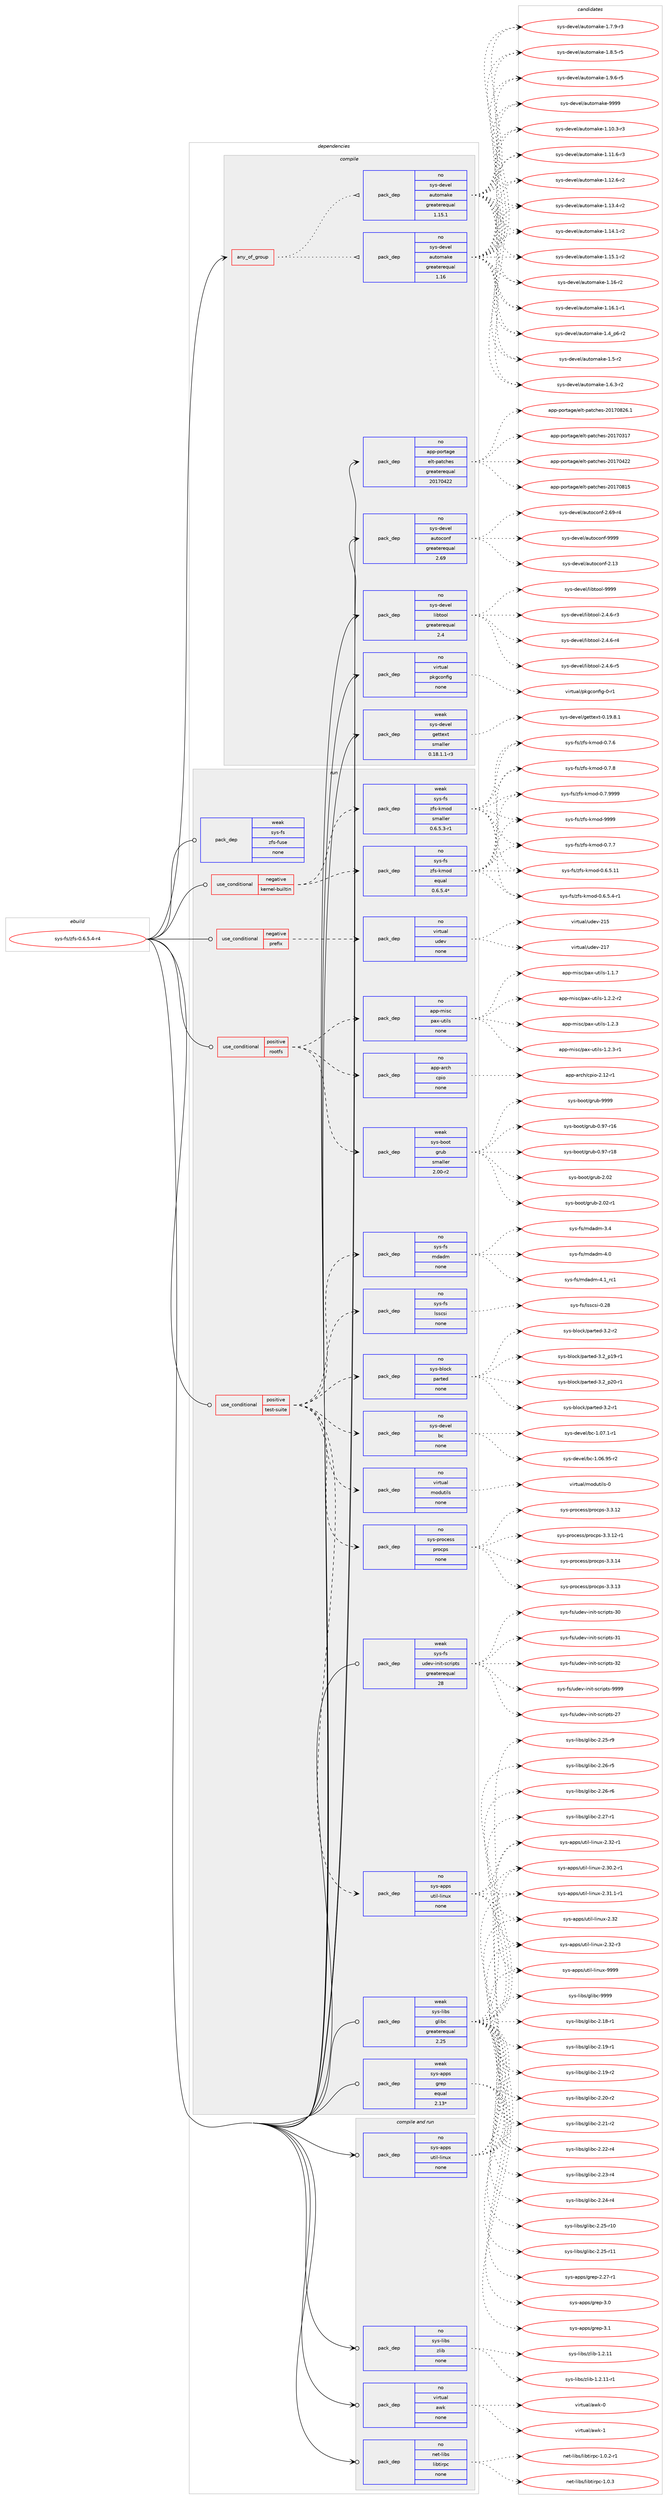 digraph prolog {

# *************
# Graph options
# *************

newrank=true;
concentrate=true;
compound=true;
graph [rankdir=LR,fontname=Helvetica,fontsize=10,ranksep=1.5];#, ranksep=2.5, nodesep=0.2];
edge  [arrowhead=vee];
node  [fontname=Helvetica,fontsize=10];

# **********
# The ebuild
# **********

subgraph cluster_leftcol {
color=gray;
rank=same;
label=<<i>ebuild</i>>;
id [label="sys-fs/zfs-0.6.5.4-r4", color=red, width=4, href="../sys-fs/zfs-0.6.5.4-r4.svg"];
}

# ****************
# The dependencies
# ****************

subgraph cluster_midcol {
color=gray;
label=<<i>dependencies</i>>;
subgraph cluster_compile {
fillcolor="#eeeeee";
style=filled;
label=<<i>compile</i>>;
subgraph any67 {
dependency6758 [label=<<TABLE BORDER="0" CELLBORDER="1" CELLSPACING="0" CELLPADDING="4"><TR><TD CELLPADDING="10">any_of_group</TD></TR></TABLE>>, shape=none, color=red];subgraph pack6018 {
dependency6759 [label=<<TABLE BORDER="0" CELLBORDER="1" CELLSPACING="0" CELLPADDING="4" WIDTH="220"><TR><TD ROWSPAN="6" CELLPADDING="30">pack_dep</TD></TR><TR><TD WIDTH="110">no</TD></TR><TR><TD>sys-devel</TD></TR><TR><TD>automake</TD></TR><TR><TD>greaterequal</TD></TR><TR><TD>1.16</TD></TR></TABLE>>, shape=none, color=blue];
}
dependency6758:e -> dependency6759:w [weight=20,style="dotted",arrowhead="oinv"];
subgraph pack6019 {
dependency6760 [label=<<TABLE BORDER="0" CELLBORDER="1" CELLSPACING="0" CELLPADDING="4" WIDTH="220"><TR><TD ROWSPAN="6" CELLPADDING="30">pack_dep</TD></TR><TR><TD WIDTH="110">no</TD></TR><TR><TD>sys-devel</TD></TR><TR><TD>automake</TD></TR><TR><TD>greaterequal</TD></TR><TR><TD>1.15.1</TD></TR></TABLE>>, shape=none, color=blue];
}
dependency6758:e -> dependency6760:w [weight=20,style="dotted",arrowhead="oinv"];
}
id:e -> dependency6758:w [weight=20,style="solid",arrowhead="vee"];
subgraph pack6020 {
dependency6761 [label=<<TABLE BORDER="0" CELLBORDER="1" CELLSPACING="0" CELLPADDING="4" WIDTH="220"><TR><TD ROWSPAN="6" CELLPADDING="30">pack_dep</TD></TR><TR><TD WIDTH="110">no</TD></TR><TR><TD>app-portage</TD></TR><TR><TD>elt-patches</TD></TR><TR><TD>greaterequal</TD></TR><TR><TD>20170422</TD></TR></TABLE>>, shape=none, color=blue];
}
id:e -> dependency6761:w [weight=20,style="solid",arrowhead="vee"];
subgraph pack6021 {
dependency6762 [label=<<TABLE BORDER="0" CELLBORDER="1" CELLSPACING="0" CELLPADDING="4" WIDTH="220"><TR><TD ROWSPAN="6" CELLPADDING="30">pack_dep</TD></TR><TR><TD WIDTH="110">no</TD></TR><TR><TD>sys-devel</TD></TR><TR><TD>autoconf</TD></TR><TR><TD>greaterequal</TD></TR><TR><TD>2.69</TD></TR></TABLE>>, shape=none, color=blue];
}
id:e -> dependency6762:w [weight=20,style="solid",arrowhead="vee"];
subgraph pack6022 {
dependency6763 [label=<<TABLE BORDER="0" CELLBORDER="1" CELLSPACING="0" CELLPADDING="4" WIDTH="220"><TR><TD ROWSPAN="6" CELLPADDING="30">pack_dep</TD></TR><TR><TD WIDTH="110">no</TD></TR><TR><TD>sys-devel</TD></TR><TR><TD>libtool</TD></TR><TR><TD>greaterequal</TD></TR><TR><TD>2.4</TD></TR></TABLE>>, shape=none, color=blue];
}
id:e -> dependency6763:w [weight=20,style="solid",arrowhead="vee"];
subgraph pack6023 {
dependency6764 [label=<<TABLE BORDER="0" CELLBORDER="1" CELLSPACING="0" CELLPADDING="4" WIDTH="220"><TR><TD ROWSPAN="6" CELLPADDING="30">pack_dep</TD></TR><TR><TD WIDTH="110">no</TD></TR><TR><TD>virtual</TD></TR><TR><TD>pkgconfig</TD></TR><TR><TD>none</TD></TR><TR><TD></TD></TR></TABLE>>, shape=none, color=blue];
}
id:e -> dependency6764:w [weight=20,style="solid",arrowhead="vee"];
subgraph pack6024 {
dependency6765 [label=<<TABLE BORDER="0" CELLBORDER="1" CELLSPACING="0" CELLPADDING="4" WIDTH="220"><TR><TD ROWSPAN="6" CELLPADDING="30">pack_dep</TD></TR><TR><TD WIDTH="110">weak</TD></TR><TR><TD>sys-devel</TD></TR><TR><TD>gettext</TD></TR><TR><TD>smaller</TD></TR><TR><TD>0.18.1.1-r3</TD></TR></TABLE>>, shape=none, color=blue];
}
id:e -> dependency6765:w [weight=20,style="solid",arrowhead="vee"];
}
subgraph cluster_compileandrun {
fillcolor="#eeeeee";
style=filled;
label=<<i>compile and run</i>>;
subgraph pack6025 {
dependency6766 [label=<<TABLE BORDER="0" CELLBORDER="1" CELLSPACING="0" CELLPADDING="4" WIDTH="220"><TR><TD ROWSPAN="6" CELLPADDING="30">pack_dep</TD></TR><TR><TD WIDTH="110">no</TD></TR><TR><TD>net-libs</TD></TR><TR><TD>libtirpc</TD></TR><TR><TD>none</TD></TR><TR><TD></TD></TR></TABLE>>, shape=none, color=blue];
}
id:e -> dependency6766:w [weight=20,style="solid",arrowhead="odotvee"];
subgraph pack6026 {
dependency6767 [label=<<TABLE BORDER="0" CELLBORDER="1" CELLSPACING="0" CELLPADDING="4" WIDTH="220"><TR><TD ROWSPAN="6" CELLPADDING="30">pack_dep</TD></TR><TR><TD WIDTH="110">no</TD></TR><TR><TD>sys-apps</TD></TR><TR><TD>util-linux</TD></TR><TR><TD>none</TD></TR><TR><TD></TD></TR></TABLE>>, shape=none, color=blue];
}
id:e -> dependency6767:w [weight=20,style="solid",arrowhead="odotvee"];
subgraph pack6027 {
dependency6768 [label=<<TABLE BORDER="0" CELLBORDER="1" CELLSPACING="0" CELLPADDING="4" WIDTH="220"><TR><TD ROWSPAN="6" CELLPADDING="30">pack_dep</TD></TR><TR><TD WIDTH="110">no</TD></TR><TR><TD>sys-libs</TD></TR><TR><TD>zlib</TD></TR><TR><TD>none</TD></TR><TR><TD></TD></TR></TABLE>>, shape=none, color=blue];
}
id:e -> dependency6768:w [weight=20,style="solid",arrowhead="odotvee"];
subgraph pack6028 {
dependency6769 [label=<<TABLE BORDER="0" CELLBORDER="1" CELLSPACING="0" CELLPADDING="4" WIDTH="220"><TR><TD ROWSPAN="6" CELLPADDING="30">pack_dep</TD></TR><TR><TD WIDTH="110">no</TD></TR><TR><TD>virtual</TD></TR><TR><TD>awk</TD></TR><TR><TD>none</TD></TR><TR><TD></TD></TR></TABLE>>, shape=none, color=blue];
}
id:e -> dependency6769:w [weight=20,style="solid",arrowhead="odotvee"];
}
subgraph cluster_run {
fillcolor="#eeeeee";
style=filled;
label=<<i>run</i>>;
subgraph cond674 {
dependency6770 [label=<<TABLE BORDER="0" CELLBORDER="1" CELLSPACING="0" CELLPADDING="4"><TR><TD ROWSPAN="3" CELLPADDING="10">use_conditional</TD></TR><TR><TD>negative</TD></TR><TR><TD>kernel-builtin</TD></TR></TABLE>>, shape=none, color=red];
subgraph pack6029 {
dependency6771 [label=<<TABLE BORDER="0" CELLBORDER="1" CELLSPACING="0" CELLPADDING="4" WIDTH="220"><TR><TD ROWSPAN="6" CELLPADDING="30">pack_dep</TD></TR><TR><TD WIDTH="110">no</TD></TR><TR><TD>sys-fs</TD></TR><TR><TD>zfs-kmod</TD></TR><TR><TD>equal</TD></TR><TR><TD>0.6.5.4*</TD></TR></TABLE>>, shape=none, color=blue];
}
dependency6770:e -> dependency6771:w [weight=20,style="dashed",arrowhead="vee"];
subgraph pack6030 {
dependency6772 [label=<<TABLE BORDER="0" CELLBORDER="1" CELLSPACING="0" CELLPADDING="4" WIDTH="220"><TR><TD ROWSPAN="6" CELLPADDING="30">pack_dep</TD></TR><TR><TD WIDTH="110">weak</TD></TR><TR><TD>sys-fs</TD></TR><TR><TD>zfs-kmod</TD></TR><TR><TD>smaller</TD></TR><TR><TD>0.6.5.3-r1</TD></TR></TABLE>>, shape=none, color=blue];
}
dependency6770:e -> dependency6772:w [weight=20,style="dashed",arrowhead="vee"];
}
id:e -> dependency6770:w [weight=20,style="solid",arrowhead="odot"];
subgraph cond675 {
dependency6773 [label=<<TABLE BORDER="0" CELLBORDER="1" CELLSPACING="0" CELLPADDING="4"><TR><TD ROWSPAN="3" CELLPADDING="10">use_conditional</TD></TR><TR><TD>negative</TD></TR><TR><TD>prefix</TD></TR></TABLE>>, shape=none, color=red];
subgraph pack6031 {
dependency6774 [label=<<TABLE BORDER="0" CELLBORDER="1" CELLSPACING="0" CELLPADDING="4" WIDTH="220"><TR><TD ROWSPAN="6" CELLPADDING="30">pack_dep</TD></TR><TR><TD WIDTH="110">no</TD></TR><TR><TD>virtual</TD></TR><TR><TD>udev</TD></TR><TR><TD>none</TD></TR><TR><TD></TD></TR></TABLE>>, shape=none, color=blue];
}
dependency6773:e -> dependency6774:w [weight=20,style="dashed",arrowhead="vee"];
}
id:e -> dependency6773:w [weight=20,style="solid",arrowhead="odot"];
subgraph cond676 {
dependency6775 [label=<<TABLE BORDER="0" CELLBORDER="1" CELLSPACING="0" CELLPADDING="4"><TR><TD ROWSPAN="3" CELLPADDING="10">use_conditional</TD></TR><TR><TD>positive</TD></TR><TR><TD>rootfs</TD></TR></TABLE>>, shape=none, color=red];
subgraph pack6032 {
dependency6776 [label=<<TABLE BORDER="0" CELLBORDER="1" CELLSPACING="0" CELLPADDING="4" WIDTH="220"><TR><TD ROWSPAN="6" CELLPADDING="30">pack_dep</TD></TR><TR><TD WIDTH="110">no</TD></TR><TR><TD>app-arch</TD></TR><TR><TD>cpio</TD></TR><TR><TD>none</TD></TR><TR><TD></TD></TR></TABLE>>, shape=none, color=blue];
}
dependency6775:e -> dependency6776:w [weight=20,style="dashed",arrowhead="vee"];
subgraph pack6033 {
dependency6777 [label=<<TABLE BORDER="0" CELLBORDER="1" CELLSPACING="0" CELLPADDING="4" WIDTH="220"><TR><TD ROWSPAN="6" CELLPADDING="30">pack_dep</TD></TR><TR><TD WIDTH="110">no</TD></TR><TR><TD>app-misc</TD></TR><TR><TD>pax-utils</TD></TR><TR><TD>none</TD></TR><TR><TD></TD></TR></TABLE>>, shape=none, color=blue];
}
dependency6775:e -> dependency6777:w [weight=20,style="dashed",arrowhead="vee"];
subgraph pack6034 {
dependency6778 [label=<<TABLE BORDER="0" CELLBORDER="1" CELLSPACING="0" CELLPADDING="4" WIDTH="220"><TR><TD ROWSPAN="6" CELLPADDING="30">pack_dep</TD></TR><TR><TD WIDTH="110">weak</TD></TR><TR><TD>sys-boot</TD></TR><TR><TD>grub</TD></TR><TR><TD>smaller</TD></TR><TR><TD>2.00-r2</TD></TR></TABLE>>, shape=none, color=blue];
}
dependency6775:e -> dependency6778:w [weight=20,style="dashed",arrowhead="vee"];
}
id:e -> dependency6775:w [weight=20,style="solid",arrowhead="odot"];
subgraph cond677 {
dependency6779 [label=<<TABLE BORDER="0" CELLBORDER="1" CELLSPACING="0" CELLPADDING="4"><TR><TD ROWSPAN="3" CELLPADDING="10">use_conditional</TD></TR><TR><TD>positive</TD></TR><TR><TD>test-suite</TD></TR></TABLE>>, shape=none, color=red];
subgraph pack6035 {
dependency6780 [label=<<TABLE BORDER="0" CELLBORDER="1" CELLSPACING="0" CELLPADDING="4" WIDTH="220"><TR><TD ROWSPAN="6" CELLPADDING="30">pack_dep</TD></TR><TR><TD WIDTH="110">no</TD></TR><TR><TD>sys-apps</TD></TR><TR><TD>util-linux</TD></TR><TR><TD>none</TD></TR><TR><TD></TD></TR></TABLE>>, shape=none, color=blue];
}
dependency6779:e -> dependency6780:w [weight=20,style="dashed",arrowhead="vee"];
subgraph pack6036 {
dependency6781 [label=<<TABLE BORDER="0" CELLBORDER="1" CELLSPACING="0" CELLPADDING="4" WIDTH="220"><TR><TD ROWSPAN="6" CELLPADDING="30">pack_dep</TD></TR><TR><TD WIDTH="110">no</TD></TR><TR><TD>sys-devel</TD></TR><TR><TD>bc</TD></TR><TR><TD>none</TD></TR><TR><TD></TD></TR></TABLE>>, shape=none, color=blue];
}
dependency6779:e -> dependency6781:w [weight=20,style="dashed",arrowhead="vee"];
subgraph pack6037 {
dependency6782 [label=<<TABLE BORDER="0" CELLBORDER="1" CELLSPACING="0" CELLPADDING="4" WIDTH="220"><TR><TD ROWSPAN="6" CELLPADDING="30">pack_dep</TD></TR><TR><TD WIDTH="110">no</TD></TR><TR><TD>sys-block</TD></TR><TR><TD>parted</TD></TR><TR><TD>none</TD></TR><TR><TD></TD></TR></TABLE>>, shape=none, color=blue];
}
dependency6779:e -> dependency6782:w [weight=20,style="dashed",arrowhead="vee"];
subgraph pack6038 {
dependency6783 [label=<<TABLE BORDER="0" CELLBORDER="1" CELLSPACING="0" CELLPADDING="4" WIDTH="220"><TR><TD ROWSPAN="6" CELLPADDING="30">pack_dep</TD></TR><TR><TD WIDTH="110">no</TD></TR><TR><TD>sys-fs</TD></TR><TR><TD>lsscsi</TD></TR><TR><TD>none</TD></TR><TR><TD></TD></TR></TABLE>>, shape=none, color=blue];
}
dependency6779:e -> dependency6783:w [weight=20,style="dashed",arrowhead="vee"];
subgraph pack6039 {
dependency6784 [label=<<TABLE BORDER="0" CELLBORDER="1" CELLSPACING="0" CELLPADDING="4" WIDTH="220"><TR><TD ROWSPAN="6" CELLPADDING="30">pack_dep</TD></TR><TR><TD WIDTH="110">no</TD></TR><TR><TD>sys-fs</TD></TR><TR><TD>mdadm</TD></TR><TR><TD>none</TD></TR><TR><TD></TD></TR></TABLE>>, shape=none, color=blue];
}
dependency6779:e -> dependency6784:w [weight=20,style="dashed",arrowhead="vee"];
subgraph pack6040 {
dependency6785 [label=<<TABLE BORDER="0" CELLBORDER="1" CELLSPACING="0" CELLPADDING="4" WIDTH="220"><TR><TD ROWSPAN="6" CELLPADDING="30">pack_dep</TD></TR><TR><TD WIDTH="110">no</TD></TR><TR><TD>sys-process</TD></TR><TR><TD>procps</TD></TR><TR><TD>none</TD></TR><TR><TD></TD></TR></TABLE>>, shape=none, color=blue];
}
dependency6779:e -> dependency6785:w [weight=20,style="dashed",arrowhead="vee"];
subgraph pack6041 {
dependency6786 [label=<<TABLE BORDER="0" CELLBORDER="1" CELLSPACING="0" CELLPADDING="4" WIDTH="220"><TR><TD ROWSPAN="6" CELLPADDING="30">pack_dep</TD></TR><TR><TD WIDTH="110">no</TD></TR><TR><TD>virtual</TD></TR><TR><TD>modutils</TD></TR><TR><TD>none</TD></TR><TR><TD></TD></TR></TABLE>>, shape=none, color=blue];
}
dependency6779:e -> dependency6786:w [weight=20,style="dashed",arrowhead="vee"];
}
id:e -> dependency6779:w [weight=20,style="solid",arrowhead="odot"];
subgraph pack6042 {
dependency6787 [label=<<TABLE BORDER="0" CELLBORDER="1" CELLSPACING="0" CELLPADDING="4" WIDTH="220"><TR><TD ROWSPAN="6" CELLPADDING="30">pack_dep</TD></TR><TR><TD WIDTH="110">weak</TD></TR><TR><TD>sys-apps</TD></TR><TR><TD>grep</TD></TR><TR><TD>equal</TD></TR><TR><TD>2.13*</TD></TR></TABLE>>, shape=none, color=blue];
}
id:e -> dependency6787:w [weight=20,style="solid",arrowhead="odot"];
subgraph pack6043 {
dependency6788 [label=<<TABLE BORDER="0" CELLBORDER="1" CELLSPACING="0" CELLPADDING="4" WIDTH="220"><TR><TD ROWSPAN="6" CELLPADDING="30">pack_dep</TD></TR><TR><TD WIDTH="110">weak</TD></TR><TR><TD>sys-fs</TD></TR><TR><TD>udev-init-scripts</TD></TR><TR><TD>greaterequal</TD></TR><TR><TD>28</TD></TR></TABLE>>, shape=none, color=blue];
}
id:e -> dependency6788:w [weight=20,style="solid",arrowhead="odot"];
subgraph pack6044 {
dependency6789 [label=<<TABLE BORDER="0" CELLBORDER="1" CELLSPACING="0" CELLPADDING="4" WIDTH="220"><TR><TD ROWSPAN="6" CELLPADDING="30">pack_dep</TD></TR><TR><TD WIDTH="110">weak</TD></TR><TR><TD>sys-fs</TD></TR><TR><TD>zfs-fuse</TD></TR><TR><TD>none</TD></TR><TR><TD></TD></TR></TABLE>>, shape=none, color=blue];
}
id:e -> dependency6789:w [weight=20,style="solid",arrowhead="odot"];
subgraph pack6045 {
dependency6790 [label=<<TABLE BORDER="0" CELLBORDER="1" CELLSPACING="0" CELLPADDING="4" WIDTH="220"><TR><TD ROWSPAN="6" CELLPADDING="30">pack_dep</TD></TR><TR><TD WIDTH="110">weak</TD></TR><TR><TD>sys-libs</TD></TR><TR><TD>glibc</TD></TR><TR><TD>greaterequal</TD></TR><TR><TD>2.25</TD></TR></TABLE>>, shape=none, color=blue];
}
id:e -> dependency6790:w [weight=20,style="solid",arrowhead="odot"];
}
}

# **************
# The candidates
# **************

subgraph cluster_choices {
rank=same;
color=gray;
label=<<i>candidates</i>>;

subgraph choice6018 {
color=black;
nodesep=1;
choice11512111545100101118101108479711711611110997107101454946494846514511451 [label="sys-devel/automake-1.10.3-r3", color=red, width=4,href="../sys-devel/automake-1.10.3-r3.svg"];
choice11512111545100101118101108479711711611110997107101454946494946544511451 [label="sys-devel/automake-1.11.6-r3", color=red, width=4,href="../sys-devel/automake-1.11.6-r3.svg"];
choice11512111545100101118101108479711711611110997107101454946495046544511450 [label="sys-devel/automake-1.12.6-r2", color=red, width=4,href="../sys-devel/automake-1.12.6-r2.svg"];
choice11512111545100101118101108479711711611110997107101454946495146524511450 [label="sys-devel/automake-1.13.4-r2", color=red, width=4,href="../sys-devel/automake-1.13.4-r2.svg"];
choice11512111545100101118101108479711711611110997107101454946495246494511450 [label="sys-devel/automake-1.14.1-r2", color=red, width=4,href="../sys-devel/automake-1.14.1-r2.svg"];
choice11512111545100101118101108479711711611110997107101454946495346494511450 [label="sys-devel/automake-1.15.1-r2", color=red, width=4,href="../sys-devel/automake-1.15.1-r2.svg"];
choice1151211154510010111810110847971171161111099710710145494649544511450 [label="sys-devel/automake-1.16-r2", color=red, width=4,href="../sys-devel/automake-1.16-r2.svg"];
choice11512111545100101118101108479711711611110997107101454946495446494511449 [label="sys-devel/automake-1.16.1-r1", color=red, width=4,href="../sys-devel/automake-1.16.1-r1.svg"];
choice115121115451001011181011084797117116111109971071014549465295112544511450 [label="sys-devel/automake-1.4_p6-r2", color=red, width=4,href="../sys-devel/automake-1.4_p6-r2.svg"];
choice11512111545100101118101108479711711611110997107101454946534511450 [label="sys-devel/automake-1.5-r2", color=red, width=4,href="../sys-devel/automake-1.5-r2.svg"];
choice115121115451001011181011084797117116111109971071014549465446514511450 [label="sys-devel/automake-1.6.3-r2", color=red, width=4,href="../sys-devel/automake-1.6.3-r2.svg"];
choice115121115451001011181011084797117116111109971071014549465546574511451 [label="sys-devel/automake-1.7.9-r3", color=red, width=4,href="../sys-devel/automake-1.7.9-r3.svg"];
choice115121115451001011181011084797117116111109971071014549465646534511453 [label="sys-devel/automake-1.8.5-r5", color=red, width=4,href="../sys-devel/automake-1.8.5-r5.svg"];
choice115121115451001011181011084797117116111109971071014549465746544511453 [label="sys-devel/automake-1.9.6-r5", color=red, width=4,href="../sys-devel/automake-1.9.6-r5.svg"];
choice115121115451001011181011084797117116111109971071014557575757 [label="sys-devel/automake-9999", color=red, width=4,href="../sys-devel/automake-9999.svg"];
dependency6759:e -> choice11512111545100101118101108479711711611110997107101454946494846514511451:w [style=dotted,weight="100"];
dependency6759:e -> choice11512111545100101118101108479711711611110997107101454946494946544511451:w [style=dotted,weight="100"];
dependency6759:e -> choice11512111545100101118101108479711711611110997107101454946495046544511450:w [style=dotted,weight="100"];
dependency6759:e -> choice11512111545100101118101108479711711611110997107101454946495146524511450:w [style=dotted,weight="100"];
dependency6759:e -> choice11512111545100101118101108479711711611110997107101454946495246494511450:w [style=dotted,weight="100"];
dependency6759:e -> choice11512111545100101118101108479711711611110997107101454946495346494511450:w [style=dotted,weight="100"];
dependency6759:e -> choice1151211154510010111810110847971171161111099710710145494649544511450:w [style=dotted,weight="100"];
dependency6759:e -> choice11512111545100101118101108479711711611110997107101454946495446494511449:w [style=dotted,weight="100"];
dependency6759:e -> choice115121115451001011181011084797117116111109971071014549465295112544511450:w [style=dotted,weight="100"];
dependency6759:e -> choice11512111545100101118101108479711711611110997107101454946534511450:w [style=dotted,weight="100"];
dependency6759:e -> choice115121115451001011181011084797117116111109971071014549465446514511450:w [style=dotted,weight="100"];
dependency6759:e -> choice115121115451001011181011084797117116111109971071014549465546574511451:w [style=dotted,weight="100"];
dependency6759:e -> choice115121115451001011181011084797117116111109971071014549465646534511453:w [style=dotted,weight="100"];
dependency6759:e -> choice115121115451001011181011084797117116111109971071014549465746544511453:w [style=dotted,weight="100"];
dependency6759:e -> choice115121115451001011181011084797117116111109971071014557575757:w [style=dotted,weight="100"];
}
subgraph choice6019 {
color=black;
nodesep=1;
choice11512111545100101118101108479711711611110997107101454946494846514511451 [label="sys-devel/automake-1.10.3-r3", color=red, width=4,href="../sys-devel/automake-1.10.3-r3.svg"];
choice11512111545100101118101108479711711611110997107101454946494946544511451 [label="sys-devel/automake-1.11.6-r3", color=red, width=4,href="../sys-devel/automake-1.11.6-r3.svg"];
choice11512111545100101118101108479711711611110997107101454946495046544511450 [label="sys-devel/automake-1.12.6-r2", color=red, width=4,href="../sys-devel/automake-1.12.6-r2.svg"];
choice11512111545100101118101108479711711611110997107101454946495146524511450 [label="sys-devel/automake-1.13.4-r2", color=red, width=4,href="../sys-devel/automake-1.13.4-r2.svg"];
choice11512111545100101118101108479711711611110997107101454946495246494511450 [label="sys-devel/automake-1.14.1-r2", color=red, width=4,href="../sys-devel/automake-1.14.1-r2.svg"];
choice11512111545100101118101108479711711611110997107101454946495346494511450 [label="sys-devel/automake-1.15.1-r2", color=red, width=4,href="../sys-devel/automake-1.15.1-r2.svg"];
choice1151211154510010111810110847971171161111099710710145494649544511450 [label="sys-devel/automake-1.16-r2", color=red, width=4,href="../sys-devel/automake-1.16-r2.svg"];
choice11512111545100101118101108479711711611110997107101454946495446494511449 [label="sys-devel/automake-1.16.1-r1", color=red, width=4,href="../sys-devel/automake-1.16.1-r1.svg"];
choice115121115451001011181011084797117116111109971071014549465295112544511450 [label="sys-devel/automake-1.4_p6-r2", color=red, width=4,href="../sys-devel/automake-1.4_p6-r2.svg"];
choice11512111545100101118101108479711711611110997107101454946534511450 [label="sys-devel/automake-1.5-r2", color=red, width=4,href="../sys-devel/automake-1.5-r2.svg"];
choice115121115451001011181011084797117116111109971071014549465446514511450 [label="sys-devel/automake-1.6.3-r2", color=red, width=4,href="../sys-devel/automake-1.6.3-r2.svg"];
choice115121115451001011181011084797117116111109971071014549465546574511451 [label="sys-devel/automake-1.7.9-r3", color=red, width=4,href="../sys-devel/automake-1.7.9-r3.svg"];
choice115121115451001011181011084797117116111109971071014549465646534511453 [label="sys-devel/automake-1.8.5-r5", color=red, width=4,href="../sys-devel/automake-1.8.5-r5.svg"];
choice115121115451001011181011084797117116111109971071014549465746544511453 [label="sys-devel/automake-1.9.6-r5", color=red, width=4,href="../sys-devel/automake-1.9.6-r5.svg"];
choice115121115451001011181011084797117116111109971071014557575757 [label="sys-devel/automake-9999", color=red, width=4,href="../sys-devel/automake-9999.svg"];
dependency6760:e -> choice11512111545100101118101108479711711611110997107101454946494846514511451:w [style=dotted,weight="100"];
dependency6760:e -> choice11512111545100101118101108479711711611110997107101454946494946544511451:w [style=dotted,weight="100"];
dependency6760:e -> choice11512111545100101118101108479711711611110997107101454946495046544511450:w [style=dotted,weight="100"];
dependency6760:e -> choice11512111545100101118101108479711711611110997107101454946495146524511450:w [style=dotted,weight="100"];
dependency6760:e -> choice11512111545100101118101108479711711611110997107101454946495246494511450:w [style=dotted,weight="100"];
dependency6760:e -> choice11512111545100101118101108479711711611110997107101454946495346494511450:w [style=dotted,weight="100"];
dependency6760:e -> choice1151211154510010111810110847971171161111099710710145494649544511450:w [style=dotted,weight="100"];
dependency6760:e -> choice11512111545100101118101108479711711611110997107101454946495446494511449:w [style=dotted,weight="100"];
dependency6760:e -> choice115121115451001011181011084797117116111109971071014549465295112544511450:w [style=dotted,weight="100"];
dependency6760:e -> choice11512111545100101118101108479711711611110997107101454946534511450:w [style=dotted,weight="100"];
dependency6760:e -> choice115121115451001011181011084797117116111109971071014549465446514511450:w [style=dotted,weight="100"];
dependency6760:e -> choice115121115451001011181011084797117116111109971071014549465546574511451:w [style=dotted,weight="100"];
dependency6760:e -> choice115121115451001011181011084797117116111109971071014549465646534511453:w [style=dotted,weight="100"];
dependency6760:e -> choice115121115451001011181011084797117116111109971071014549465746544511453:w [style=dotted,weight="100"];
dependency6760:e -> choice115121115451001011181011084797117116111109971071014557575757:w [style=dotted,weight="100"];
}
subgraph choice6020 {
color=black;
nodesep=1;
choice97112112451121111141169710310147101108116451129711699104101115455048495548514955 [label="app-portage/elt-patches-20170317", color=red, width=4,href="../app-portage/elt-patches-20170317.svg"];
choice97112112451121111141169710310147101108116451129711699104101115455048495548525050 [label="app-portage/elt-patches-20170422", color=red, width=4,href="../app-portage/elt-patches-20170422.svg"];
choice97112112451121111141169710310147101108116451129711699104101115455048495548564953 [label="app-portage/elt-patches-20170815", color=red, width=4,href="../app-portage/elt-patches-20170815.svg"];
choice971121124511211111411697103101471011081164511297116991041011154550484955485650544649 [label="app-portage/elt-patches-20170826.1", color=red, width=4,href="../app-portage/elt-patches-20170826.1.svg"];
dependency6761:e -> choice97112112451121111141169710310147101108116451129711699104101115455048495548514955:w [style=dotted,weight="100"];
dependency6761:e -> choice97112112451121111141169710310147101108116451129711699104101115455048495548525050:w [style=dotted,weight="100"];
dependency6761:e -> choice97112112451121111141169710310147101108116451129711699104101115455048495548564953:w [style=dotted,weight="100"];
dependency6761:e -> choice971121124511211111411697103101471011081164511297116991041011154550484955485650544649:w [style=dotted,weight="100"];
}
subgraph choice6021 {
color=black;
nodesep=1;
choice115121115451001011181011084797117116111991111101024550464951 [label="sys-devel/autoconf-2.13", color=red, width=4,href="../sys-devel/autoconf-2.13.svg"];
choice1151211154510010111810110847971171161119911111010245504654574511452 [label="sys-devel/autoconf-2.69-r4", color=red, width=4,href="../sys-devel/autoconf-2.69-r4.svg"];
choice115121115451001011181011084797117116111991111101024557575757 [label="sys-devel/autoconf-9999", color=red, width=4,href="../sys-devel/autoconf-9999.svg"];
dependency6762:e -> choice115121115451001011181011084797117116111991111101024550464951:w [style=dotted,weight="100"];
dependency6762:e -> choice1151211154510010111810110847971171161119911111010245504654574511452:w [style=dotted,weight="100"];
dependency6762:e -> choice115121115451001011181011084797117116111991111101024557575757:w [style=dotted,weight="100"];
}
subgraph choice6022 {
color=black;
nodesep=1;
choice1151211154510010111810110847108105981161111111084550465246544511451 [label="sys-devel/libtool-2.4.6-r3", color=red, width=4,href="../sys-devel/libtool-2.4.6-r3.svg"];
choice1151211154510010111810110847108105981161111111084550465246544511452 [label="sys-devel/libtool-2.4.6-r4", color=red, width=4,href="../sys-devel/libtool-2.4.6-r4.svg"];
choice1151211154510010111810110847108105981161111111084550465246544511453 [label="sys-devel/libtool-2.4.6-r5", color=red, width=4,href="../sys-devel/libtool-2.4.6-r5.svg"];
choice1151211154510010111810110847108105981161111111084557575757 [label="sys-devel/libtool-9999", color=red, width=4,href="../sys-devel/libtool-9999.svg"];
dependency6763:e -> choice1151211154510010111810110847108105981161111111084550465246544511451:w [style=dotted,weight="100"];
dependency6763:e -> choice1151211154510010111810110847108105981161111111084550465246544511452:w [style=dotted,weight="100"];
dependency6763:e -> choice1151211154510010111810110847108105981161111111084550465246544511453:w [style=dotted,weight="100"];
dependency6763:e -> choice1151211154510010111810110847108105981161111111084557575757:w [style=dotted,weight="100"];
}
subgraph choice6023 {
color=black;
nodesep=1;
choice11810511411611797108471121071039911111010210510345484511449 [label="virtual/pkgconfig-0-r1", color=red, width=4,href="../virtual/pkgconfig-0-r1.svg"];
dependency6764:e -> choice11810511411611797108471121071039911111010210510345484511449:w [style=dotted,weight="100"];
}
subgraph choice6024 {
color=black;
nodesep=1;
choice1151211154510010111810110847103101116116101120116454846495746564649 [label="sys-devel/gettext-0.19.8.1", color=red, width=4,href="../sys-devel/gettext-0.19.8.1.svg"];
dependency6765:e -> choice1151211154510010111810110847103101116116101120116454846495746564649:w [style=dotted,weight="100"];
}
subgraph choice6025 {
color=black;
nodesep=1;
choice11010111645108105981154710810598116105114112994549464846504511449 [label="net-libs/libtirpc-1.0.2-r1", color=red, width=4,href="../net-libs/libtirpc-1.0.2-r1.svg"];
choice1101011164510810598115471081059811610511411299454946484651 [label="net-libs/libtirpc-1.0.3", color=red, width=4,href="../net-libs/libtirpc-1.0.3.svg"];
dependency6766:e -> choice11010111645108105981154710810598116105114112994549464846504511449:w [style=dotted,weight="100"];
dependency6766:e -> choice1101011164510810598115471081059811610511411299454946484651:w [style=dotted,weight="100"];
}
subgraph choice6026 {
color=black;
nodesep=1;
choice1151211154597112112115471171161051084510810511011712045504651504511449 [label="sys-apps/util-linux-2.32-r1", color=red, width=4,href="../sys-apps/util-linux-2.32-r1.svg"];
choice11512111545971121121154711711610510845108105110117120455046514846504511449 [label="sys-apps/util-linux-2.30.2-r1", color=red, width=4,href="../sys-apps/util-linux-2.30.2-r1.svg"];
choice11512111545971121121154711711610510845108105110117120455046514946494511449 [label="sys-apps/util-linux-2.31.1-r1", color=red, width=4,href="../sys-apps/util-linux-2.31.1-r1.svg"];
choice115121115459711211211547117116105108451081051101171204550465150 [label="sys-apps/util-linux-2.32", color=red, width=4,href="../sys-apps/util-linux-2.32.svg"];
choice1151211154597112112115471171161051084510810511011712045504651504511451 [label="sys-apps/util-linux-2.32-r3", color=red, width=4,href="../sys-apps/util-linux-2.32-r3.svg"];
choice115121115459711211211547117116105108451081051101171204557575757 [label="sys-apps/util-linux-9999", color=red, width=4,href="../sys-apps/util-linux-9999.svg"];
dependency6767:e -> choice1151211154597112112115471171161051084510810511011712045504651504511449:w [style=dotted,weight="100"];
dependency6767:e -> choice11512111545971121121154711711610510845108105110117120455046514846504511449:w [style=dotted,weight="100"];
dependency6767:e -> choice11512111545971121121154711711610510845108105110117120455046514946494511449:w [style=dotted,weight="100"];
dependency6767:e -> choice115121115459711211211547117116105108451081051101171204550465150:w [style=dotted,weight="100"];
dependency6767:e -> choice1151211154597112112115471171161051084510810511011712045504651504511451:w [style=dotted,weight="100"];
dependency6767:e -> choice115121115459711211211547117116105108451081051101171204557575757:w [style=dotted,weight="100"];
}
subgraph choice6027 {
color=black;
nodesep=1;
choice1151211154510810598115471221081059845494650464949 [label="sys-libs/zlib-1.2.11", color=red, width=4,href="../sys-libs/zlib-1.2.11.svg"];
choice11512111545108105981154712210810598454946504649494511449 [label="sys-libs/zlib-1.2.11-r1", color=red, width=4,href="../sys-libs/zlib-1.2.11-r1.svg"];
dependency6768:e -> choice1151211154510810598115471221081059845494650464949:w [style=dotted,weight="100"];
dependency6768:e -> choice11512111545108105981154712210810598454946504649494511449:w [style=dotted,weight="100"];
}
subgraph choice6028 {
color=black;
nodesep=1;
choice1181051141161179710847971191074548 [label="virtual/awk-0", color=red, width=4,href="../virtual/awk-0.svg"];
choice1181051141161179710847971191074549 [label="virtual/awk-1", color=red, width=4,href="../virtual/awk-1.svg"];
dependency6769:e -> choice1181051141161179710847971191074548:w [style=dotted,weight="100"];
dependency6769:e -> choice1181051141161179710847971191074549:w [style=dotted,weight="100"];
}
subgraph choice6029 {
color=black;
nodesep=1;
choice115121115451021154712210211545107109111100454846554655 [label="sys-fs/zfs-kmod-0.7.7", color=red, width=4,href="../sys-fs/zfs-kmod-0.7.7.svg"];
choice115121115451021154712210211545107109111100454846544653464949 [label="sys-fs/zfs-kmod-0.6.5.11", color=red, width=4,href="../sys-fs/zfs-kmod-0.6.5.11.svg"];
choice11512111545102115471221021154510710911110045484654465346524511449 [label="sys-fs/zfs-kmod-0.6.5.4-r1", color=red, width=4,href="../sys-fs/zfs-kmod-0.6.5.4-r1.svg"];
choice115121115451021154712210211545107109111100454846554654 [label="sys-fs/zfs-kmod-0.7.6", color=red, width=4,href="../sys-fs/zfs-kmod-0.7.6.svg"];
choice115121115451021154712210211545107109111100454846554656 [label="sys-fs/zfs-kmod-0.7.8", color=red, width=4,href="../sys-fs/zfs-kmod-0.7.8.svg"];
choice115121115451021154712210211545107109111100454846554657575757 [label="sys-fs/zfs-kmod-0.7.9999", color=red, width=4,href="../sys-fs/zfs-kmod-0.7.9999.svg"];
choice1151211154510211547122102115451071091111004557575757 [label="sys-fs/zfs-kmod-9999", color=red, width=4,href="../sys-fs/zfs-kmod-9999.svg"];
dependency6771:e -> choice115121115451021154712210211545107109111100454846554655:w [style=dotted,weight="100"];
dependency6771:e -> choice115121115451021154712210211545107109111100454846544653464949:w [style=dotted,weight="100"];
dependency6771:e -> choice11512111545102115471221021154510710911110045484654465346524511449:w [style=dotted,weight="100"];
dependency6771:e -> choice115121115451021154712210211545107109111100454846554654:w [style=dotted,weight="100"];
dependency6771:e -> choice115121115451021154712210211545107109111100454846554656:w [style=dotted,weight="100"];
dependency6771:e -> choice115121115451021154712210211545107109111100454846554657575757:w [style=dotted,weight="100"];
dependency6771:e -> choice1151211154510211547122102115451071091111004557575757:w [style=dotted,weight="100"];
}
subgraph choice6030 {
color=black;
nodesep=1;
choice115121115451021154712210211545107109111100454846554655 [label="sys-fs/zfs-kmod-0.7.7", color=red, width=4,href="../sys-fs/zfs-kmod-0.7.7.svg"];
choice115121115451021154712210211545107109111100454846544653464949 [label="sys-fs/zfs-kmod-0.6.5.11", color=red, width=4,href="../sys-fs/zfs-kmod-0.6.5.11.svg"];
choice11512111545102115471221021154510710911110045484654465346524511449 [label="sys-fs/zfs-kmod-0.6.5.4-r1", color=red, width=4,href="../sys-fs/zfs-kmod-0.6.5.4-r1.svg"];
choice115121115451021154712210211545107109111100454846554654 [label="sys-fs/zfs-kmod-0.7.6", color=red, width=4,href="../sys-fs/zfs-kmod-0.7.6.svg"];
choice115121115451021154712210211545107109111100454846554656 [label="sys-fs/zfs-kmod-0.7.8", color=red, width=4,href="../sys-fs/zfs-kmod-0.7.8.svg"];
choice115121115451021154712210211545107109111100454846554657575757 [label="sys-fs/zfs-kmod-0.7.9999", color=red, width=4,href="../sys-fs/zfs-kmod-0.7.9999.svg"];
choice1151211154510211547122102115451071091111004557575757 [label="sys-fs/zfs-kmod-9999", color=red, width=4,href="../sys-fs/zfs-kmod-9999.svg"];
dependency6772:e -> choice115121115451021154712210211545107109111100454846554655:w [style=dotted,weight="100"];
dependency6772:e -> choice115121115451021154712210211545107109111100454846544653464949:w [style=dotted,weight="100"];
dependency6772:e -> choice11512111545102115471221021154510710911110045484654465346524511449:w [style=dotted,weight="100"];
dependency6772:e -> choice115121115451021154712210211545107109111100454846554654:w [style=dotted,weight="100"];
dependency6772:e -> choice115121115451021154712210211545107109111100454846554656:w [style=dotted,weight="100"];
dependency6772:e -> choice115121115451021154712210211545107109111100454846554657575757:w [style=dotted,weight="100"];
dependency6772:e -> choice1151211154510211547122102115451071091111004557575757:w [style=dotted,weight="100"];
}
subgraph choice6031 {
color=black;
nodesep=1;
choice118105114116117971084711710010111845504953 [label="virtual/udev-215", color=red, width=4,href="../virtual/udev-215.svg"];
choice118105114116117971084711710010111845504955 [label="virtual/udev-217", color=red, width=4,href="../virtual/udev-217.svg"];
dependency6774:e -> choice118105114116117971084711710010111845504953:w [style=dotted,weight="100"];
dependency6774:e -> choice118105114116117971084711710010111845504955:w [style=dotted,weight="100"];
}
subgraph choice6032 {
color=black;
nodesep=1;
choice97112112459711499104479911210511145504649504511449 [label="app-arch/cpio-2.12-r1", color=red, width=4,href="../app-arch/cpio-2.12-r1.svg"];
dependency6776:e -> choice97112112459711499104479911210511145504649504511449:w [style=dotted,weight="100"];
}
subgraph choice6033 {
color=black;
nodesep=1;
choice971121124510910511599471129712045117116105108115454946494655 [label="app-misc/pax-utils-1.1.7", color=red, width=4,href="../app-misc/pax-utils-1.1.7.svg"];
choice9711211245109105115994711297120451171161051081154549465046504511450 [label="app-misc/pax-utils-1.2.2-r2", color=red, width=4,href="../app-misc/pax-utils-1.2.2-r2.svg"];
choice971121124510910511599471129712045117116105108115454946504651 [label="app-misc/pax-utils-1.2.3", color=red, width=4,href="../app-misc/pax-utils-1.2.3.svg"];
choice9711211245109105115994711297120451171161051081154549465046514511449 [label="app-misc/pax-utils-1.2.3-r1", color=red, width=4,href="../app-misc/pax-utils-1.2.3-r1.svg"];
dependency6777:e -> choice971121124510910511599471129712045117116105108115454946494655:w [style=dotted,weight="100"];
dependency6777:e -> choice9711211245109105115994711297120451171161051081154549465046504511450:w [style=dotted,weight="100"];
dependency6777:e -> choice971121124510910511599471129712045117116105108115454946504651:w [style=dotted,weight="100"];
dependency6777:e -> choice9711211245109105115994711297120451171161051081154549465046514511449:w [style=dotted,weight="100"];
}
subgraph choice6034 {
color=black;
nodesep=1;
choice115121115459811111111647103114117984548465755451144954 [label="sys-boot/grub-0.97-r16", color=red, width=4,href="../sys-boot/grub-0.97-r16.svg"];
choice115121115459811111111647103114117984548465755451144956 [label="sys-boot/grub-0.97-r18", color=red, width=4,href="../sys-boot/grub-0.97-r18.svg"];
choice115121115459811111111647103114117984550464850 [label="sys-boot/grub-2.02", color=red, width=4,href="../sys-boot/grub-2.02.svg"];
choice1151211154598111111116471031141179845504648504511449 [label="sys-boot/grub-2.02-r1", color=red, width=4,href="../sys-boot/grub-2.02-r1.svg"];
choice115121115459811111111647103114117984557575757 [label="sys-boot/grub-9999", color=red, width=4,href="../sys-boot/grub-9999.svg"];
dependency6778:e -> choice115121115459811111111647103114117984548465755451144954:w [style=dotted,weight="100"];
dependency6778:e -> choice115121115459811111111647103114117984548465755451144956:w [style=dotted,weight="100"];
dependency6778:e -> choice115121115459811111111647103114117984550464850:w [style=dotted,weight="100"];
dependency6778:e -> choice1151211154598111111116471031141179845504648504511449:w [style=dotted,weight="100"];
dependency6778:e -> choice115121115459811111111647103114117984557575757:w [style=dotted,weight="100"];
}
subgraph choice6035 {
color=black;
nodesep=1;
choice1151211154597112112115471171161051084510810511011712045504651504511449 [label="sys-apps/util-linux-2.32-r1", color=red, width=4,href="../sys-apps/util-linux-2.32-r1.svg"];
choice11512111545971121121154711711610510845108105110117120455046514846504511449 [label="sys-apps/util-linux-2.30.2-r1", color=red, width=4,href="../sys-apps/util-linux-2.30.2-r1.svg"];
choice11512111545971121121154711711610510845108105110117120455046514946494511449 [label="sys-apps/util-linux-2.31.1-r1", color=red, width=4,href="../sys-apps/util-linux-2.31.1-r1.svg"];
choice115121115459711211211547117116105108451081051101171204550465150 [label="sys-apps/util-linux-2.32", color=red, width=4,href="../sys-apps/util-linux-2.32.svg"];
choice1151211154597112112115471171161051084510810511011712045504651504511451 [label="sys-apps/util-linux-2.32-r3", color=red, width=4,href="../sys-apps/util-linux-2.32-r3.svg"];
choice115121115459711211211547117116105108451081051101171204557575757 [label="sys-apps/util-linux-9999", color=red, width=4,href="../sys-apps/util-linux-9999.svg"];
dependency6780:e -> choice1151211154597112112115471171161051084510810511011712045504651504511449:w [style=dotted,weight="100"];
dependency6780:e -> choice11512111545971121121154711711610510845108105110117120455046514846504511449:w [style=dotted,weight="100"];
dependency6780:e -> choice11512111545971121121154711711610510845108105110117120455046514946494511449:w [style=dotted,weight="100"];
dependency6780:e -> choice115121115459711211211547117116105108451081051101171204550465150:w [style=dotted,weight="100"];
dependency6780:e -> choice1151211154597112112115471171161051084510810511011712045504651504511451:w [style=dotted,weight="100"];
dependency6780:e -> choice115121115459711211211547117116105108451081051101171204557575757:w [style=dotted,weight="100"];
}
subgraph choice6036 {
color=black;
nodesep=1;
choice1151211154510010111810110847989945494648544657534511450 [label="sys-devel/bc-1.06.95-r2", color=red, width=4,href="../sys-devel/bc-1.06.95-r2.svg"];
choice11512111545100101118101108479899454946485546494511449 [label="sys-devel/bc-1.07.1-r1", color=red, width=4,href="../sys-devel/bc-1.07.1-r1.svg"];
dependency6781:e -> choice1151211154510010111810110847989945494648544657534511450:w [style=dotted,weight="100"];
dependency6781:e -> choice11512111545100101118101108479899454946485546494511449:w [style=dotted,weight="100"];
}
subgraph choice6037 {
color=black;
nodesep=1;
choice1151211154598108111991074711297114116101100455146504511449 [label="sys-block/parted-3.2-r1", color=red, width=4,href="../sys-block/parted-3.2-r1.svg"];
choice1151211154598108111991074711297114116101100455146504511450 [label="sys-block/parted-3.2-r2", color=red, width=4,href="../sys-block/parted-3.2-r2.svg"];
choice1151211154598108111991074711297114116101100455146509511249574511449 [label="sys-block/parted-3.2_p19-r1", color=red, width=4,href="../sys-block/parted-3.2_p19-r1.svg"];
choice1151211154598108111991074711297114116101100455146509511250484511449 [label="sys-block/parted-3.2_p20-r1", color=red, width=4,href="../sys-block/parted-3.2_p20-r1.svg"];
dependency6782:e -> choice1151211154598108111991074711297114116101100455146504511449:w [style=dotted,weight="100"];
dependency6782:e -> choice1151211154598108111991074711297114116101100455146504511450:w [style=dotted,weight="100"];
dependency6782:e -> choice1151211154598108111991074711297114116101100455146509511249574511449:w [style=dotted,weight="100"];
dependency6782:e -> choice1151211154598108111991074711297114116101100455146509511250484511449:w [style=dotted,weight="100"];
}
subgraph choice6038 {
color=black;
nodesep=1;
choice1151211154510211547108115115991151054548465056 [label="sys-fs/lsscsi-0.28", color=red, width=4,href="../sys-fs/lsscsi-0.28.svg"];
dependency6783:e -> choice1151211154510211547108115115991151054548465056:w [style=dotted,weight="100"];
}
subgraph choice6039 {
color=black;
nodesep=1;
choice11512111545102115471091009710010945514652 [label="sys-fs/mdadm-3.4", color=red, width=4,href="../sys-fs/mdadm-3.4.svg"];
choice11512111545102115471091009710010945524648 [label="sys-fs/mdadm-4.0", color=red, width=4,href="../sys-fs/mdadm-4.0.svg"];
choice11512111545102115471091009710010945524649951149949 [label="sys-fs/mdadm-4.1_rc1", color=red, width=4,href="../sys-fs/mdadm-4.1_rc1.svg"];
dependency6784:e -> choice11512111545102115471091009710010945514652:w [style=dotted,weight="100"];
dependency6784:e -> choice11512111545102115471091009710010945524648:w [style=dotted,weight="100"];
dependency6784:e -> choice11512111545102115471091009710010945524649951149949:w [style=dotted,weight="100"];
}
subgraph choice6040 {
color=black;
nodesep=1;
choice1151211154511211411199101115115471121141119911211545514651464951 [label="sys-process/procps-3.3.13", color=red, width=4,href="../sys-process/procps-3.3.13.svg"];
choice1151211154511211411199101115115471121141119911211545514651464950 [label="sys-process/procps-3.3.12", color=red, width=4,href="../sys-process/procps-3.3.12.svg"];
choice11512111545112114111991011151154711211411199112115455146514649504511449 [label="sys-process/procps-3.3.12-r1", color=red, width=4,href="../sys-process/procps-3.3.12-r1.svg"];
choice1151211154511211411199101115115471121141119911211545514651464952 [label="sys-process/procps-3.3.14", color=red, width=4,href="../sys-process/procps-3.3.14.svg"];
dependency6785:e -> choice1151211154511211411199101115115471121141119911211545514651464951:w [style=dotted,weight="100"];
dependency6785:e -> choice1151211154511211411199101115115471121141119911211545514651464950:w [style=dotted,weight="100"];
dependency6785:e -> choice11512111545112114111991011151154711211411199112115455146514649504511449:w [style=dotted,weight="100"];
dependency6785:e -> choice1151211154511211411199101115115471121141119911211545514651464952:w [style=dotted,weight="100"];
}
subgraph choice6041 {
color=black;
nodesep=1;
choice11810511411611797108471091111001171161051081154548 [label="virtual/modutils-0", color=red, width=4,href="../virtual/modutils-0.svg"];
dependency6786:e -> choice11810511411611797108471091111001171161051081154548:w [style=dotted,weight="100"];
}
subgraph choice6042 {
color=black;
nodesep=1;
choice11512111545971121121154710311410111245504650554511449 [label="sys-apps/grep-2.27-r1", color=red, width=4,href="../sys-apps/grep-2.27-r1.svg"];
choice11512111545971121121154710311410111245514648 [label="sys-apps/grep-3.0", color=red, width=4,href="../sys-apps/grep-3.0.svg"];
choice11512111545971121121154710311410111245514649 [label="sys-apps/grep-3.1", color=red, width=4,href="../sys-apps/grep-3.1.svg"];
dependency6787:e -> choice11512111545971121121154710311410111245504650554511449:w [style=dotted,weight="100"];
dependency6787:e -> choice11512111545971121121154710311410111245514648:w [style=dotted,weight="100"];
dependency6787:e -> choice11512111545971121121154710311410111245514649:w [style=dotted,weight="100"];
}
subgraph choice6043 {
color=black;
nodesep=1;
choice1151211154510211547117100101118451051101051164511599114105112116115455055 [label="sys-fs/udev-init-scripts-27", color=red, width=4,href="../sys-fs/udev-init-scripts-27.svg"];
choice1151211154510211547117100101118451051101051164511599114105112116115455148 [label="sys-fs/udev-init-scripts-30", color=red, width=4,href="../sys-fs/udev-init-scripts-30.svg"];
choice1151211154510211547117100101118451051101051164511599114105112116115455149 [label="sys-fs/udev-init-scripts-31", color=red, width=4,href="../sys-fs/udev-init-scripts-31.svg"];
choice1151211154510211547117100101118451051101051164511599114105112116115455150 [label="sys-fs/udev-init-scripts-32", color=red, width=4,href="../sys-fs/udev-init-scripts-32.svg"];
choice11512111545102115471171001011184510511010511645115991141051121161154557575757 [label="sys-fs/udev-init-scripts-9999", color=red, width=4,href="../sys-fs/udev-init-scripts-9999.svg"];
dependency6788:e -> choice1151211154510211547117100101118451051101051164511599114105112116115455055:w [style=dotted,weight="100"];
dependency6788:e -> choice1151211154510211547117100101118451051101051164511599114105112116115455148:w [style=dotted,weight="100"];
dependency6788:e -> choice1151211154510211547117100101118451051101051164511599114105112116115455149:w [style=dotted,weight="100"];
dependency6788:e -> choice1151211154510211547117100101118451051101051164511599114105112116115455150:w [style=dotted,weight="100"];
dependency6788:e -> choice11512111545102115471171001011184510511010511645115991141051121161154557575757:w [style=dotted,weight="100"];
}
subgraph choice6044 {
color=black;
nodesep=1;
}
subgraph choice6045 {
color=black;
nodesep=1;
choice115121115451081059811547103108105989945504649564511449 [label="sys-libs/glibc-2.18-r1", color=red, width=4,href="../sys-libs/glibc-2.18-r1.svg"];
choice115121115451081059811547103108105989945504649574511449 [label="sys-libs/glibc-2.19-r1", color=red, width=4,href="../sys-libs/glibc-2.19-r1.svg"];
choice115121115451081059811547103108105989945504649574511450 [label="sys-libs/glibc-2.19-r2", color=red, width=4,href="../sys-libs/glibc-2.19-r2.svg"];
choice115121115451081059811547103108105989945504650484511450 [label="sys-libs/glibc-2.20-r2", color=red, width=4,href="../sys-libs/glibc-2.20-r2.svg"];
choice115121115451081059811547103108105989945504650494511450 [label="sys-libs/glibc-2.21-r2", color=red, width=4,href="../sys-libs/glibc-2.21-r2.svg"];
choice115121115451081059811547103108105989945504650504511452 [label="sys-libs/glibc-2.22-r4", color=red, width=4,href="../sys-libs/glibc-2.22-r4.svg"];
choice115121115451081059811547103108105989945504650514511452 [label="sys-libs/glibc-2.23-r4", color=red, width=4,href="../sys-libs/glibc-2.23-r4.svg"];
choice115121115451081059811547103108105989945504650524511452 [label="sys-libs/glibc-2.24-r4", color=red, width=4,href="../sys-libs/glibc-2.24-r4.svg"];
choice11512111545108105981154710310810598994550465053451144948 [label="sys-libs/glibc-2.25-r10", color=red, width=4,href="../sys-libs/glibc-2.25-r10.svg"];
choice11512111545108105981154710310810598994550465053451144949 [label="sys-libs/glibc-2.25-r11", color=red, width=4,href="../sys-libs/glibc-2.25-r11.svg"];
choice115121115451081059811547103108105989945504650534511457 [label="sys-libs/glibc-2.25-r9", color=red, width=4,href="../sys-libs/glibc-2.25-r9.svg"];
choice115121115451081059811547103108105989945504650544511453 [label="sys-libs/glibc-2.26-r5", color=red, width=4,href="../sys-libs/glibc-2.26-r5.svg"];
choice115121115451081059811547103108105989945504650544511454 [label="sys-libs/glibc-2.26-r6", color=red, width=4,href="../sys-libs/glibc-2.26-r6.svg"];
choice115121115451081059811547103108105989945504650554511449 [label="sys-libs/glibc-2.27-r1", color=red, width=4,href="../sys-libs/glibc-2.27-r1.svg"];
choice11512111545108105981154710310810598994557575757 [label="sys-libs/glibc-9999", color=red, width=4,href="../sys-libs/glibc-9999.svg"];
dependency6790:e -> choice115121115451081059811547103108105989945504649564511449:w [style=dotted,weight="100"];
dependency6790:e -> choice115121115451081059811547103108105989945504649574511449:w [style=dotted,weight="100"];
dependency6790:e -> choice115121115451081059811547103108105989945504649574511450:w [style=dotted,weight="100"];
dependency6790:e -> choice115121115451081059811547103108105989945504650484511450:w [style=dotted,weight="100"];
dependency6790:e -> choice115121115451081059811547103108105989945504650494511450:w [style=dotted,weight="100"];
dependency6790:e -> choice115121115451081059811547103108105989945504650504511452:w [style=dotted,weight="100"];
dependency6790:e -> choice115121115451081059811547103108105989945504650514511452:w [style=dotted,weight="100"];
dependency6790:e -> choice115121115451081059811547103108105989945504650524511452:w [style=dotted,weight="100"];
dependency6790:e -> choice11512111545108105981154710310810598994550465053451144948:w [style=dotted,weight="100"];
dependency6790:e -> choice11512111545108105981154710310810598994550465053451144949:w [style=dotted,weight="100"];
dependency6790:e -> choice115121115451081059811547103108105989945504650534511457:w [style=dotted,weight="100"];
dependency6790:e -> choice115121115451081059811547103108105989945504650544511453:w [style=dotted,weight="100"];
dependency6790:e -> choice115121115451081059811547103108105989945504650544511454:w [style=dotted,weight="100"];
dependency6790:e -> choice115121115451081059811547103108105989945504650554511449:w [style=dotted,weight="100"];
dependency6790:e -> choice11512111545108105981154710310810598994557575757:w [style=dotted,weight="100"];
}
}

}
